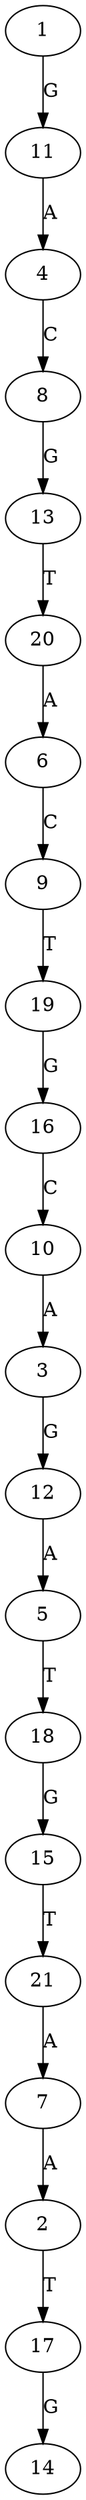 strict digraph  {
	7 -> 2 [label=A];
	10 -> 3 [label=A];
	11 -> 4 [label=A];
	12 -> 5 [label=A];
	20 -> 6 [label=A];
	21 -> 7 [label=A];
	4 -> 8 [label=C];
	6 -> 9 [label=C];
	16 -> 10 [label=C];
	1 -> 11 [label=G];
	3 -> 12 [label=G];
	8 -> 13 [label=G];
	17 -> 14 [label=G];
	18 -> 15 [label=G];
	19 -> 16 [label=G];
	2 -> 17 [label=T];
	5 -> 18 [label=T];
	9 -> 19 [label=T];
	13 -> 20 [label=T];
	15 -> 21 [label=T];
}
